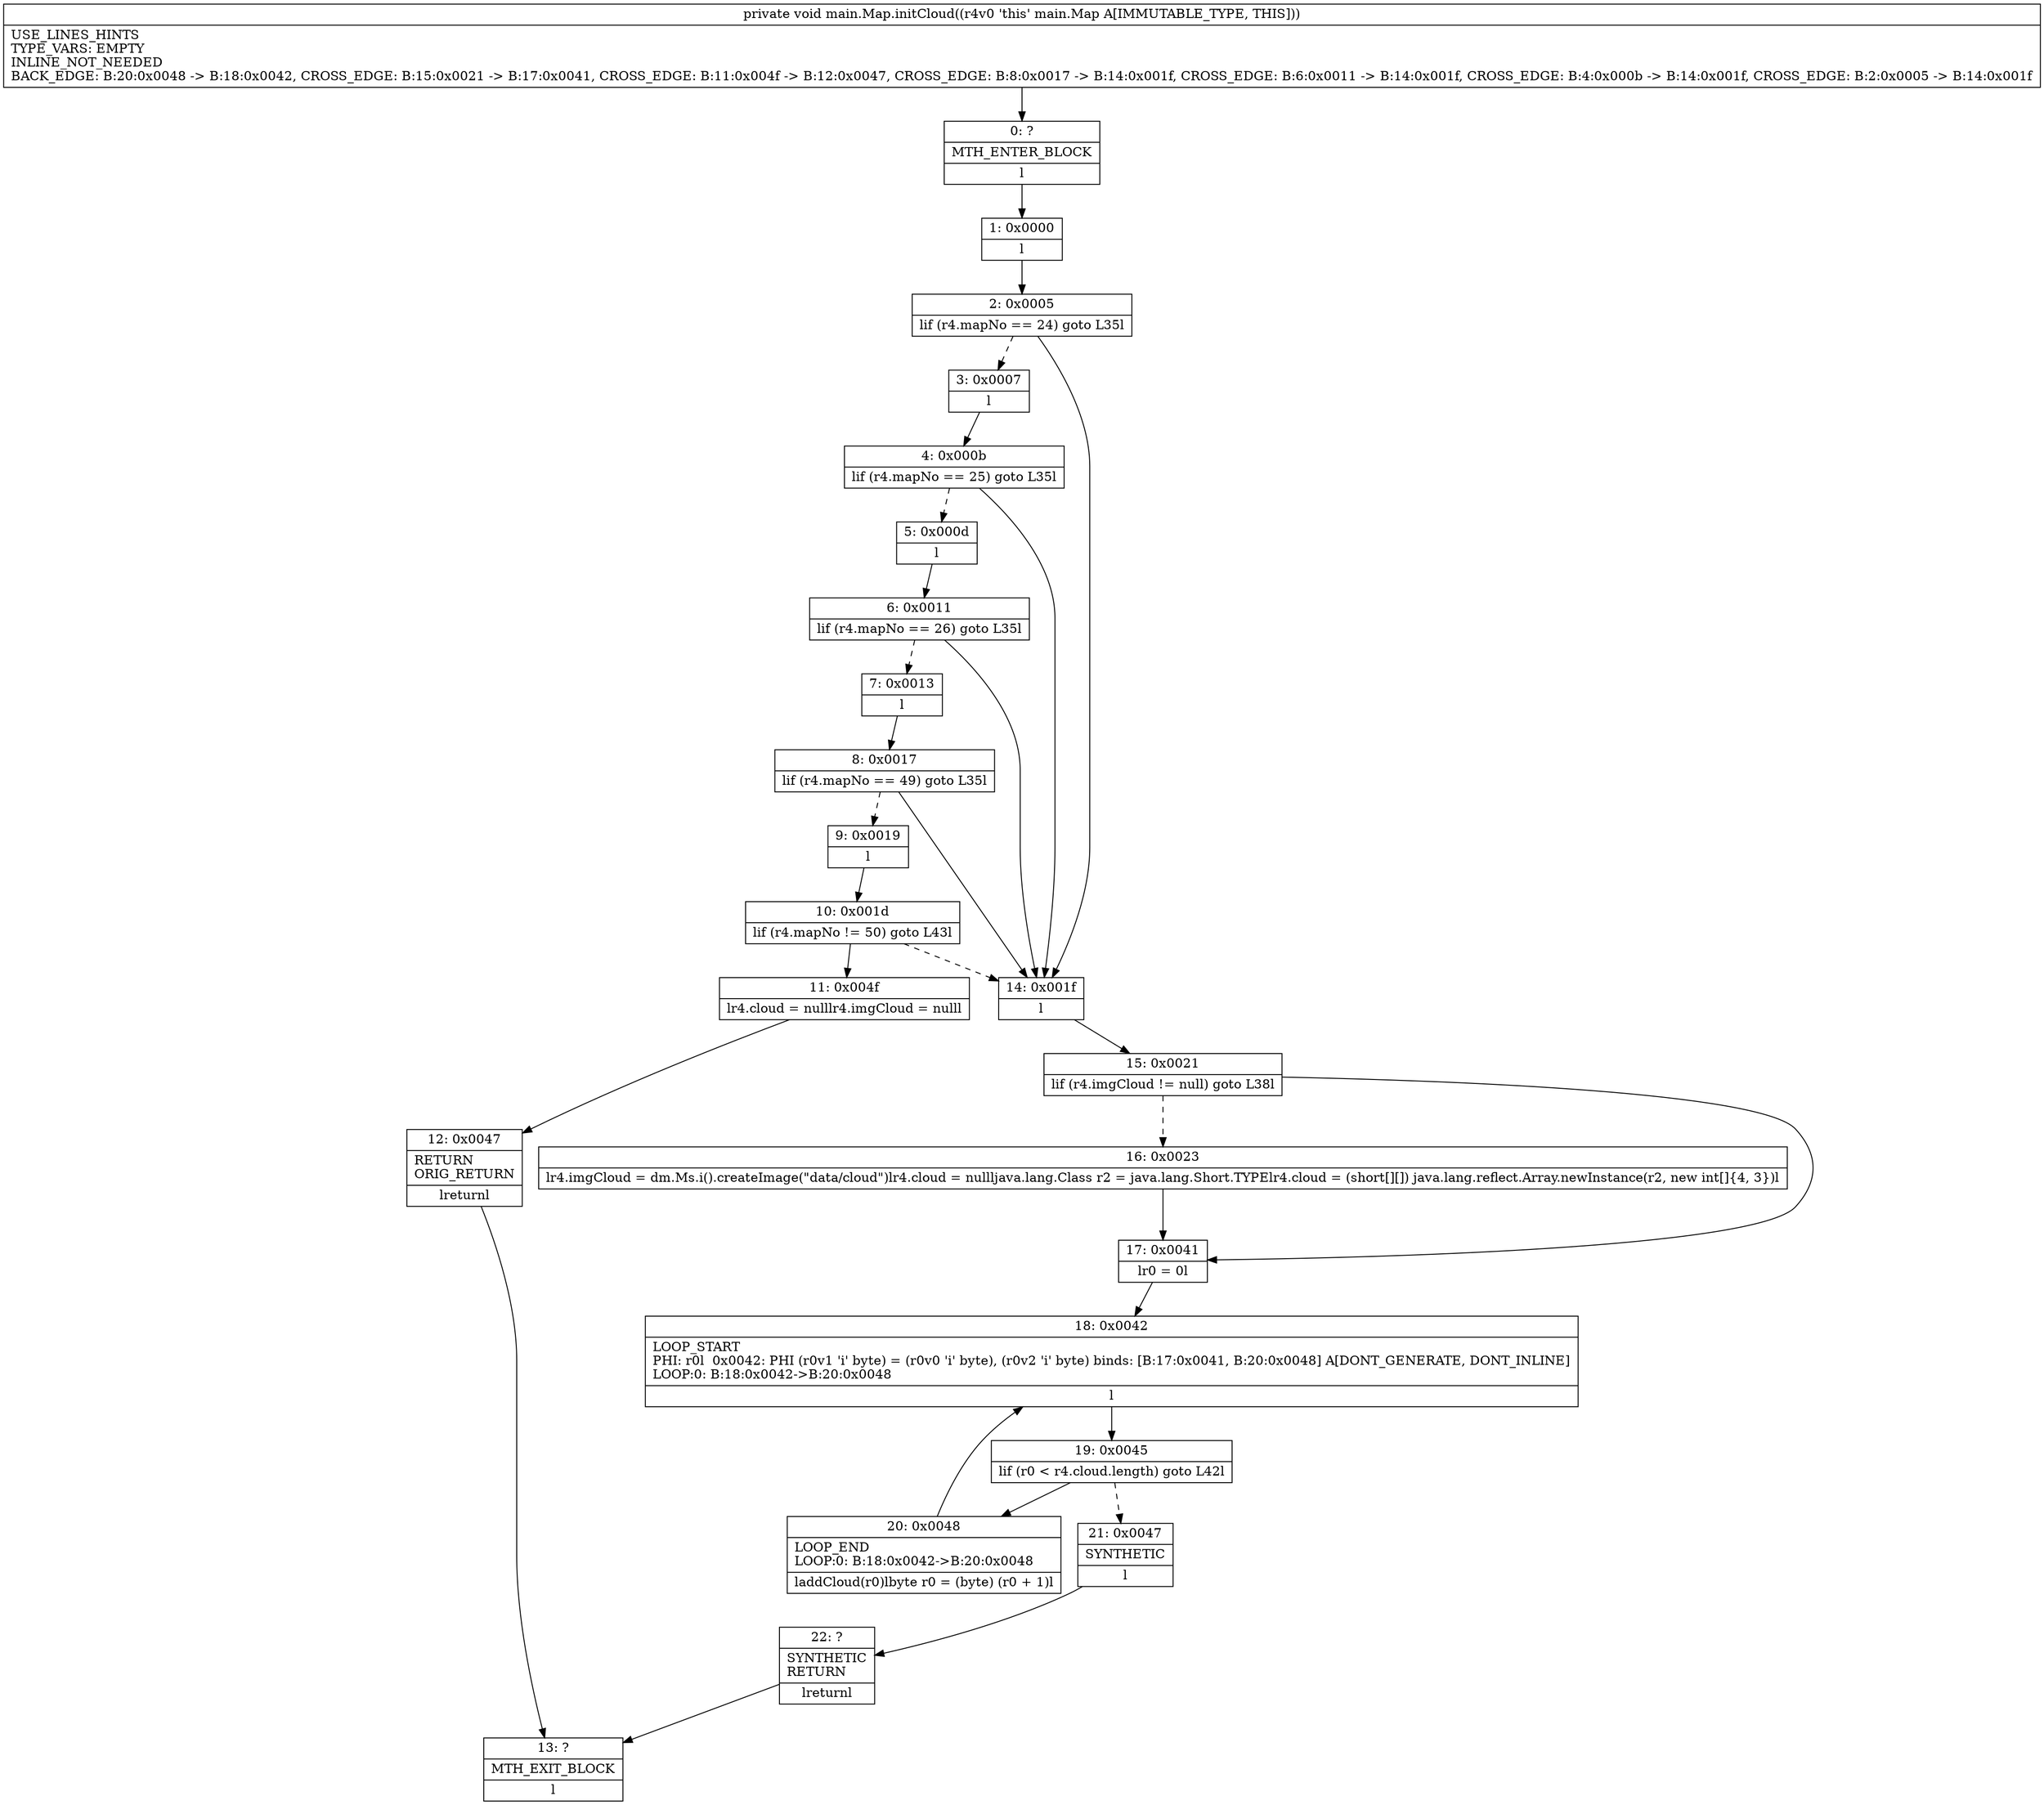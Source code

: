digraph "CFG formain.Map.initCloud()V" {
Node_0 [shape=record,label="{0\:\ ?|MTH_ENTER_BLOCK\l|l}"];
Node_1 [shape=record,label="{1\:\ 0x0000|l}"];
Node_2 [shape=record,label="{2\:\ 0x0005|lif (r4.mapNo == 24) goto L35l}"];
Node_3 [shape=record,label="{3\:\ 0x0007|l}"];
Node_4 [shape=record,label="{4\:\ 0x000b|lif (r4.mapNo == 25) goto L35l}"];
Node_5 [shape=record,label="{5\:\ 0x000d|l}"];
Node_6 [shape=record,label="{6\:\ 0x0011|lif (r4.mapNo == 26) goto L35l}"];
Node_7 [shape=record,label="{7\:\ 0x0013|l}"];
Node_8 [shape=record,label="{8\:\ 0x0017|lif (r4.mapNo == 49) goto L35l}"];
Node_9 [shape=record,label="{9\:\ 0x0019|l}"];
Node_10 [shape=record,label="{10\:\ 0x001d|lif (r4.mapNo != 50) goto L43l}"];
Node_11 [shape=record,label="{11\:\ 0x004f|lr4.cloud = nulllr4.imgCloud = nulll}"];
Node_12 [shape=record,label="{12\:\ 0x0047|RETURN\lORIG_RETURN\l|lreturnl}"];
Node_13 [shape=record,label="{13\:\ ?|MTH_EXIT_BLOCK\l|l}"];
Node_14 [shape=record,label="{14\:\ 0x001f|l}"];
Node_15 [shape=record,label="{15\:\ 0x0021|lif (r4.imgCloud != null) goto L38l}"];
Node_16 [shape=record,label="{16\:\ 0x0023|lr4.imgCloud = dm.Ms.i().createImage(\"data\/cloud\")lr4.cloud = nullljava.lang.Class r2 = java.lang.Short.TYPElr4.cloud = (short[][]) java.lang.reflect.Array.newInstance(r2, new int[]\{4, 3\})l}"];
Node_17 [shape=record,label="{17\:\ 0x0041|lr0 = 0l}"];
Node_18 [shape=record,label="{18\:\ 0x0042|LOOP_START\lPHI: r0l  0x0042: PHI (r0v1 'i' byte) = (r0v0 'i' byte), (r0v2 'i' byte) binds: [B:17:0x0041, B:20:0x0048] A[DONT_GENERATE, DONT_INLINE]\lLOOP:0: B:18:0x0042\-\>B:20:0x0048\l|l}"];
Node_19 [shape=record,label="{19\:\ 0x0045|lif (r0 \< r4.cloud.length) goto L42l}"];
Node_20 [shape=record,label="{20\:\ 0x0048|LOOP_END\lLOOP:0: B:18:0x0042\-\>B:20:0x0048\l|laddCloud(r0)lbyte r0 = (byte) (r0 + 1)l}"];
Node_21 [shape=record,label="{21\:\ 0x0047|SYNTHETIC\l|l}"];
Node_22 [shape=record,label="{22\:\ ?|SYNTHETIC\lRETURN\l|lreturnl}"];
MethodNode[shape=record,label="{private void main.Map.initCloud((r4v0 'this' main.Map A[IMMUTABLE_TYPE, THIS]))  | USE_LINES_HINTS\lTYPE_VARS: EMPTY\lINLINE_NOT_NEEDED\lBACK_EDGE: B:20:0x0048 \-\> B:18:0x0042, CROSS_EDGE: B:15:0x0021 \-\> B:17:0x0041, CROSS_EDGE: B:11:0x004f \-\> B:12:0x0047, CROSS_EDGE: B:8:0x0017 \-\> B:14:0x001f, CROSS_EDGE: B:6:0x0011 \-\> B:14:0x001f, CROSS_EDGE: B:4:0x000b \-\> B:14:0x001f, CROSS_EDGE: B:2:0x0005 \-\> B:14:0x001f\l}"];
MethodNode -> Node_0;
Node_0 -> Node_1;
Node_1 -> Node_2;
Node_2 -> Node_3[style=dashed];
Node_2 -> Node_14;
Node_3 -> Node_4;
Node_4 -> Node_5[style=dashed];
Node_4 -> Node_14;
Node_5 -> Node_6;
Node_6 -> Node_7[style=dashed];
Node_6 -> Node_14;
Node_7 -> Node_8;
Node_8 -> Node_9[style=dashed];
Node_8 -> Node_14;
Node_9 -> Node_10;
Node_10 -> Node_14[style=dashed];
Node_10 -> Node_11;
Node_11 -> Node_12;
Node_12 -> Node_13;
Node_14 -> Node_15;
Node_15 -> Node_16[style=dashed];
Node_15 -> Node_17;
Node_16 -> Node_17;
Node_17 -> Node_18;
Node_18 -> Node_19;
Node_19 -> Node_20;
Node_19 -> Node_21[style=dashed];
Node_20 -> Node_18;
Node_21 -> Node_22;
Node_22 -> Node_13;
}

